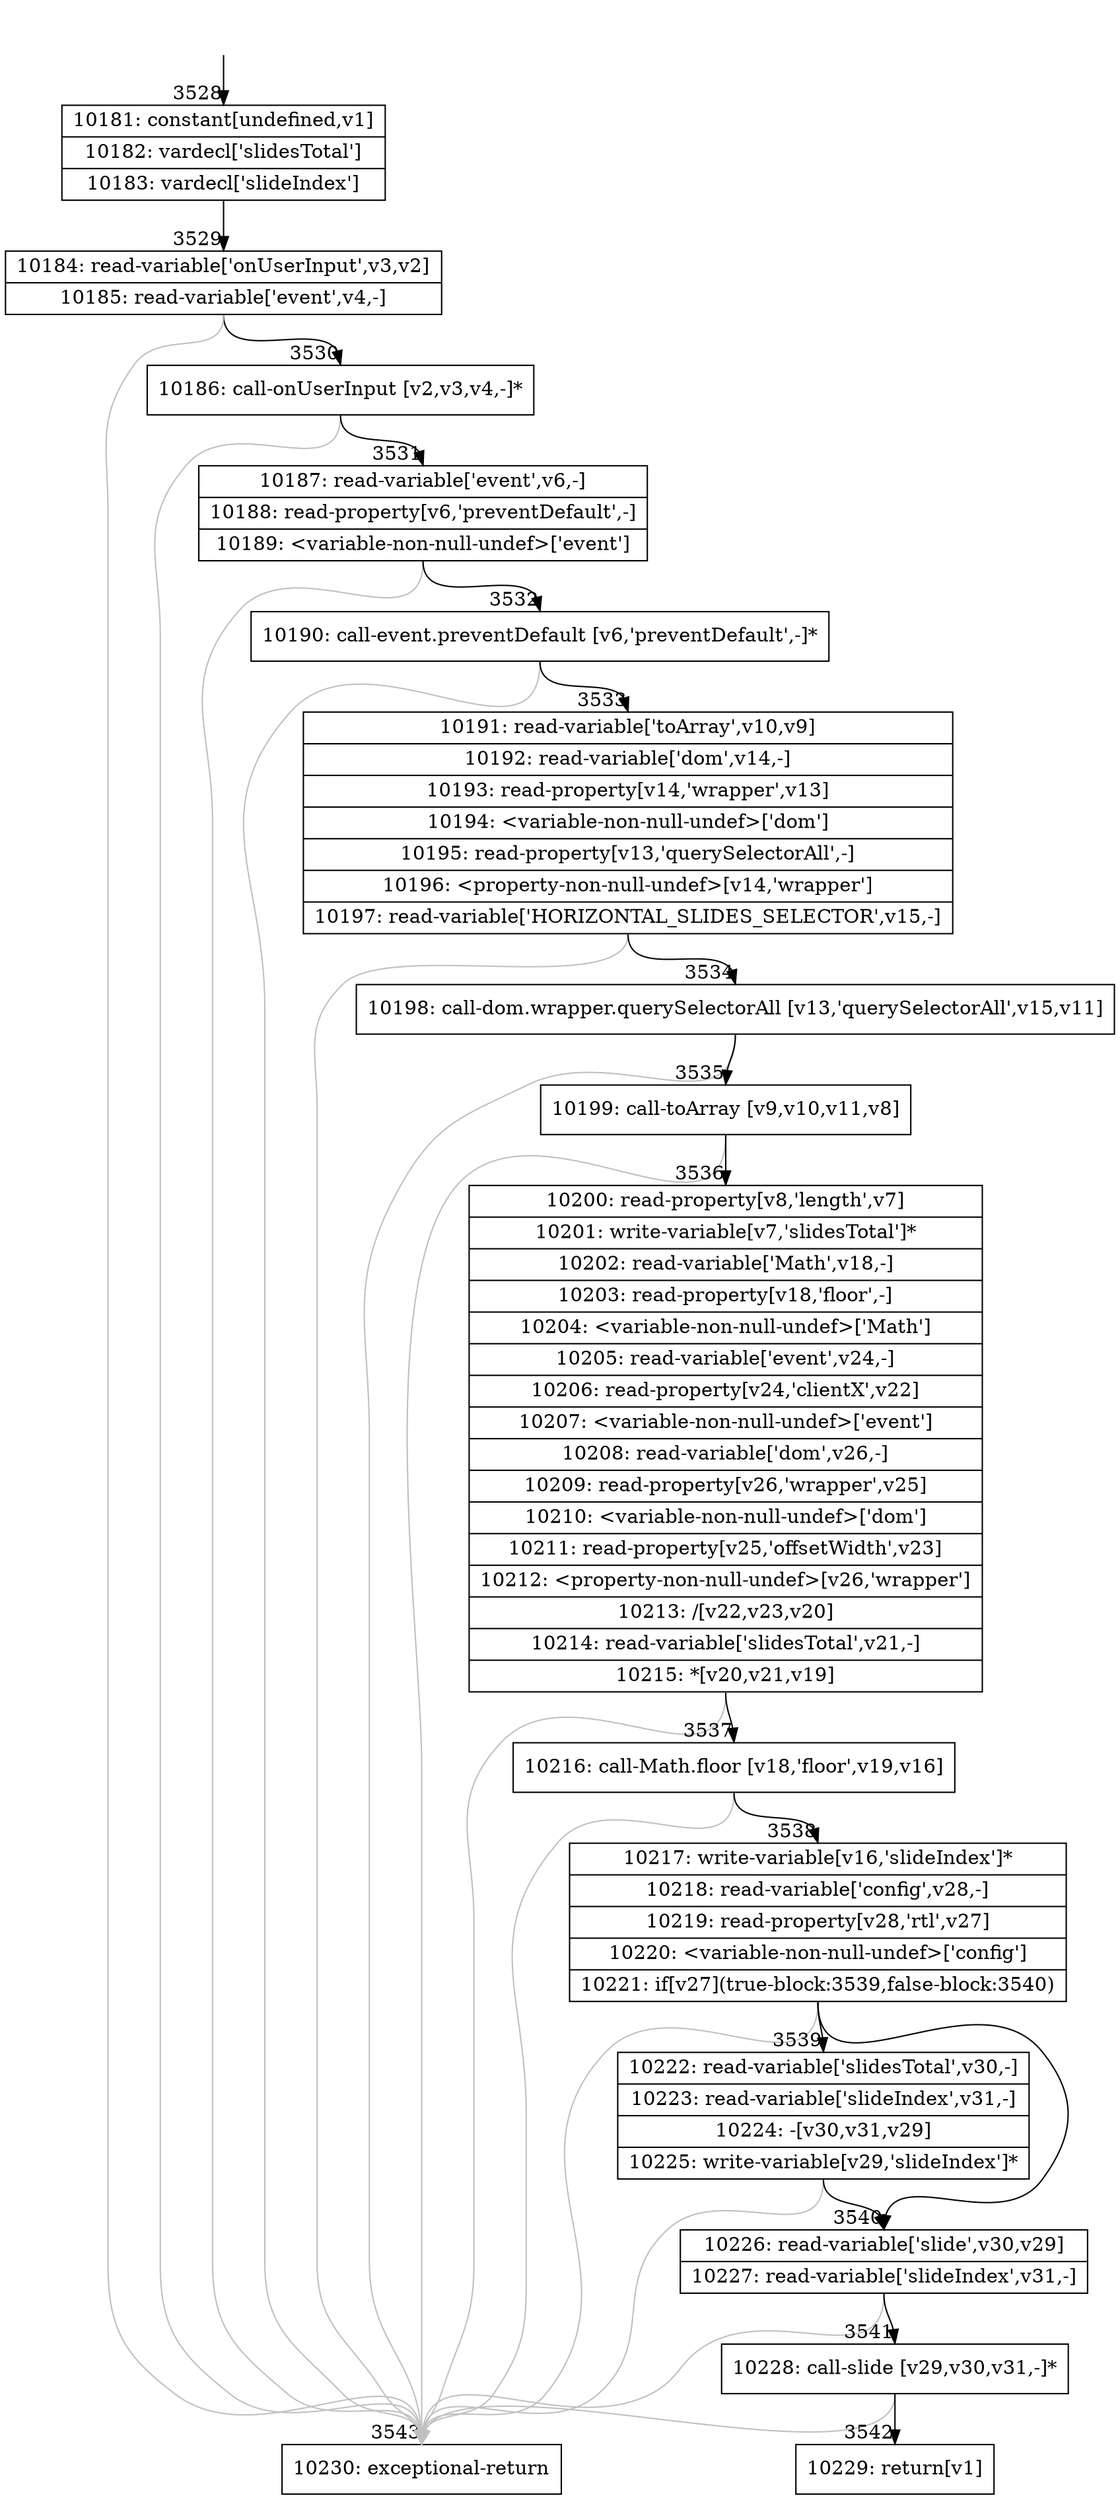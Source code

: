 digraph {
rankdir="TD"
BB_entry203[shape=none,label=""];
BB_entry203 -> BB3528 [tailport=s, headport=n, headlabel="    3528"]
BB3528 [shape=record label="{10181: constant[undefined,v1]|10182: vardecl['slidesTotal']|10183: vardecl['slideIndex']}" ] 
BB3528 -> BB3529 [tailport=s, headport=n, headlabel="      3529"]
BB3529 [shape=record label="{10184: read-variable['onUserInput',v3,v2]|10185: read-variable['event',v4,-]}" ] 
BB3529 -> BB3530 [tailport=s, headport=n, headlabel="      3530"]
BB3529 -> BB3543 [tailport=s, headport=n, color=gray, headlabel="      3543"]
BB3530 [shape=record label="{10186: call-onUserInput [v2,v3,v4,-]*}" ] 
BB3530 -> BB3531 [tailport=s, headport=n, headlabel="      3531"]
BB3530 -> BB3543 [tailport=s, headport=n, color=gray]
BB3531 [shape=record label="{10187: read-variable['event',v6,-]|10188: read-property[v6,'preventDefault',-]|10189: \<variable-non-null-undef\>['event']}" ] 
BB3531 -> BB3532 [tailport=s, headport=n, headlabel="      3532"]
BB3531 -> BB3543 [tailport=s, headport=n, color=gray]
BB3532 [shape=record label="{10190: call-event.preventDefault [v6,'preventDefault',-]*}" ] 
BB3532 -> BB3533 [tailport=s, headport=n, headlabel="      3533"]
BB3532 -> BB3543 [tailport=s, headport=n, color=gray]
BB3533 [shape=record label="{10191: read-variable['toArray',v10,v9]|10192: read-variable['dom',v14,-]|10193: read-property[v14,'wrapper',v13]|10194: \<variable-non-null-undef\>['dom']|10195: read-property[v13,'querySelectorAll',-]|10196: \<property-non-null-undef\>[v14,'wrapper']|10197: read-variable['HORIZONTAL_SLIDES_SELECTOR',v15,-]}" ] 
BB3533 -> BB3534 [tailport=s, headport=n, headlabel="      3534"]
BB3533 -> BB3543 [tailport=s, headport=n, color=gray]
BB3534 [shape=record label="{10198: call-dom.wrapper.querySelectorAll [v13,'querySelectorAll',v15,v11]}" ] 
BB3534 -> BB3535 [tailport=s, headport=n, headlabel="      3535"]
BB3534 -> BB3543 [tailport=s, headport=n, color=gray]
BB3535 [shape=record label="{10199: call-toArray [v9,v10,v11,v8]}" ] 
BB3535 -> BB3536 [tailport=s, headport=n, headlabel="      3536"]
BB3535 -> BB3543 [tailport=s, headport=n, color=gray]
BB3536 [shape=record label="{10200: read-property[v8,'length',v7]|10201: write-variable[v7,'slidesTotal']*|10202: read-variable['Math',v18,-]|10203: read-property[v18,'floor',-]|10204: \<variable-non-null-undef\>['Math']|10205: read-variable['event',v24,-]|10206: read-property[v24,'clientX',v22]|10207: \<variable-non-null-undef\>['event']|10208: read-variable['dom',v26,-]|10209: read-property[v26,'wrapper',v25]|10210: \<variable-non-null-undef\>['dom']|10211: read-property[v25,'offsetWidth',v23]|10212: \<property-non-null-undef\>[v26,'wrapper']|10213: /[v22,v23,v20]|10214: read-variable['slidesTotal',v21,-]|10215: *[v20,v21,v19]}" ] 
BB3536 -> BB3537 [tailport=s, headport=n, headlabel="      3537"]
BB3536 -> BB3543 [tailport=s, headport=n, color=gray]
BB3537 [shape=record label="{10216: call-Math.floor [v18,'floor',v19,v16]}" ] 
BB3537 -> BB3538 [tailport=s, headport=n, headlabel="      3538"]
BB3537 -> BB3543 [tailport=s, headport=n, color=gray]
BB3538 [shape=record label="{10217: write-variable[v16,'slideIndex']*|10218: read-variable['config',v28,-]|10219: read-property[v28,'rtl',v27]|10220: \<variable-non-null-undef\>['config']|10221: if[v27](true-block:3539,false-block:3540)}" ] 
BB3538 -> BB3539 [tailport=s, headport=n, headlabel="      3539"]
BB3538 -> BB3540 [tailport=s, headport=n, headlabel="      3540"]
BB3538 -> BB3543 [tailport=s, headport=n, color=gray]
BB3539 [shape=record label="{10222: read-variable['slidesTotal',v30,-]|10223: read-variable['slideIndex',v31,-]|10224: -[v30,v31,v29]|10225: write-variable[v29,'slideIndex']*}" ] 
BB3539 -> BB3540 [tailport=s, headport=n]
BB3539 -> BB3543 [tailport=s, headport=n, color=gray]
BB3540 [shape=record label="{10226: read-variable['slide',v30,v29]|10227: read-variable['slideIndex',v31,-]}" ] 
BB3540 -> BB3541 [tailport=s, headport=n, headlabel="      3541"]
BB3540 -> BB3543 [tailport=s, headport=n, color=gray]
BB3541 [shape=record label="{10228: call-slide [v29,v30,v31,-]*}" ] 
BB3541 -> BB3542 [tailport=s, headport=n, headlabel="      3542"]
BB3541 -> BB3543 [tailport=s, headport=n, color=gray]
BB3542 [shape=record label="{10229: return[v1]}" ] 
BB3543 [shape=record label="{10230: exceptional-return}" ] 
//#$~ 4060
}

